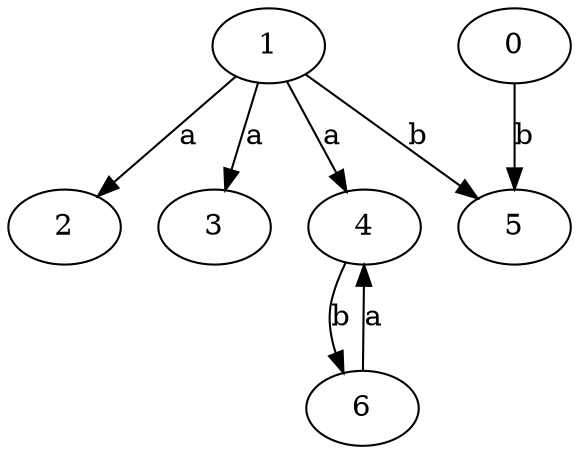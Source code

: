 strict digraph  {
2;
3;
4;
5;
0;
6;
1;
4 -> 6  [label=b];
0 -> 5  [label=b];
6 -> 4  [label=a];
1 -> 2  [label=a];
1 -> 3  [label=a];
1 -> 4  [label=a];
1 -> 5  [label=b];
}
